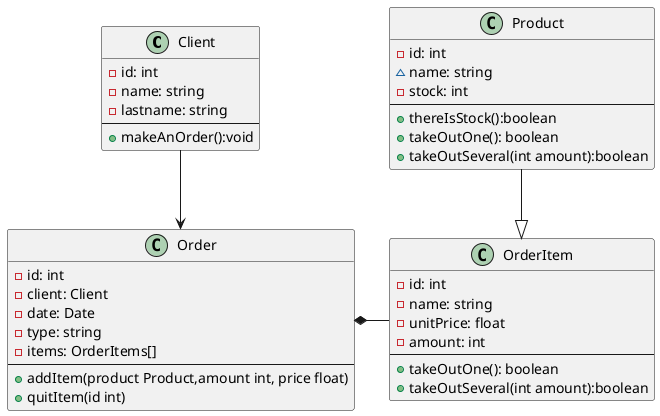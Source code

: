 @startuml class_diagram
    skinparam linetype ortho

    class "Client" as C{
        - id: int 
        - name: string
        - lastname: string
        --
        + makeAnOrder():void
    }

    class "Product" as P{
        - id: int 
        ~ name: string
        - stock: int
        --
        + thereIsStock():boolean
        + takeOutOne(): boolean
        + takeOutSeveral(int amount):boolean
    }

    class "OrderItem"  as OI{
        - id: int
        - name: string
        - unitPrice: float
        - amount: int
        --
        + takeOutOne(): boolean
        + takeOutSeveral(int amount):boolean
    }

    class "Order" as O{
        - id: int 
        - client: Client
        - date: Date
        - type: string
        - items: OrderItems[]
        --
        + addItem(product Product,amount int, price float)
        + quitItem(id int)
    }

    C --> O
    O *-right- OI
    OI <|-up- P


@enduml